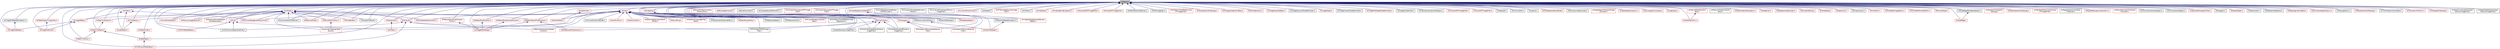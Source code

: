 digraph "itkMacro.h"
{
 // LATEX_PDF_SIZE
  edge [fontname="Helvetica",fontsize="10",labelfontname="Helvetica",labelfontsize="10"];
  node [fontname="Helvetica",fontsize="10",shape=record];
  Node1 [label="itkMacro.h",height=0.2,width=0.4,color="black", fillcolor="grey75", style="filled", fontcolor="black",tooltip=" "];
  Node1 -> Node2 [dir="back",color="midnightblue",fontsize="10",style="solid",fontname="Helvetica"];
  Node2 [label="itkArray.h",height=0.2,width=0.4,color="red", fillcolor="white", style="filled",URL="$itkArray_8h.html",tooltip=" "];
  Node2 -> Node3 [dir="back",color="midnightblue",fontsize="10",style="solid",fontname="Helvetica"];
  Node3 [label="itkAutomaticTopologyMesh\lSource.h",height=0.2,width=0.4,color="red", fillcolor="white", style="filled",URL="$itkAutomaticTopologyMeshSource_8h.html",tooltip=" "];
  Node2 -> Node6 [dir="back",color="midnightblue",fontsize="10",style="solid",fontname="Helvetica"];
  Node6 [label="itkBSplineInterpolationWeight\lFunction.h",height=0.2,width=0.4,color="red", fillcolor="white", style="filled",URL="$itkBSplineInterpolationWeightFunction_8h.html",tooltip=" "];
  Node2 -> Node30 [dir="back",color="midnightblue",fontsize="10",style="solid",fontname="Helvetica"];
  Node30 [label="itkCacheableScalarFunction.h",height=0.2,width=0.4,color="red", fillcolor="white", style="filled",URL="$itkCacheableScalarFunction_8h.html",tooltip=" "];
  Node2 -> Node33 [dir="back",color="midnightblue",fontsize="10",style="solid",fontname="Helvetica"];
  Node33 [label="itkCellInterface.h",height=0.2,width=0.4,color="red", fillcolor="white", style="filled",URL="$itkCellInterface_8h.html",tooltip=" "];
  Node2 -> Node166 [dir="back",color="midnightblue",fontsize="10",style="solid",fontname="Helvetica"];
  Node166 [label="itkContourDirectedMeanDistance\lImageFilter.h",height=0.2,width=0.4,color="black", fillcolor="white", style="filled",URL="$itkContourDirectedMeanDistanceImageFilter_8h.html",tooltip=" "];
  Node2 -> Node167 [dir="back",color="midnightblue",fontsize="10",style="solid",fontname="Helvetica"];
  Node167 [label="itkConvertArrayPixelBuffer.h",height=0.2,width=0.4,color="black", fillcolor="white", style="filled",URL="$itkConvertArrayPixelBuffer_8h.html",tooltip=" "];
  Node2 -> Node168 [dir="back",color="midnightblue",fontsize="10",style="solid",fontname="Helvetica"];
  Node168 [label="itkCostFunction.h",height=0.2,width=0.4,color="red", fillcolor="white", style="filled",URL="$itkCostFunction_8h.html",tooltip=" "];
  Node2 -> Node235 [dir="back",color="midnightblue",fontsize="10",style="solid",fontname="Helvetica"];
  Node235 [label="itkDecisionRule.h",height=0.2,width=0.4,color="red", fillcolor="white", style="filled",URL="$itkDecisionRule_8h.html",tooltip=" "];
  Node2 -> Node109 [dir="back",color="midnightblue",fontsize="10",style="solid",fontname="Helvetica"];
  Node109 [label="itkDeformableSimplexMesh3\lDFilter.h",height=0.2,width=0.4,color="red", fillcolor="white", style="filled",URL="$itkDeformableSimplexMesh3DFilter_8h.html",tooltip=" "];
  Node2 -> Node247 [dir="back",color="midnightblue",fontsize="10",style="solid",fontname="Helvetica"];
  Node247 [label="itkDirectedHausdorffDistance\lImageFilter.h",height=0.2,width=0.4,color="black", fillcolor="white", style="filled",URL="$itkDirectedHausdorffDistanceImageFilter_8h.html",tooltip=" "];
  Node2 -> Node248 [dir="back",color="midnightblue",fontsize="10",style="solid",fontname="Helvetica"];
  Node248 [label="itkFancyString.h",height=0.2,width=0.4,color="red", fillcolor="white", style="filled",URL="$itkFancyString_8h.html",tooltip=" "];
  Node2 -> Node89 [dir="back",color="midnightblue",fontsize="10",style="solid",fontname="Helvetica"];
  Node89 [label="itkFastMarchingImageFilter\lBase.h",height=0.2,width=0.4,color="red", fillcolor="white", style="filled",URL="$itkFastMarchingImageFilterBase_8h.html",tooltip=" "];
  Node2 -> Node255 [dir="back",color="midnightblue",fontsize="10",style="solid",fontname="Helvetica"];
  Node255 [label="itkHistogram.h",height=0.2,width=0.4,color="red", fillcolor="white", style="filled",URL="$itkHistogram_8h.html",tooltip=" "];
  Node255 -> Node275 [dir="back",color="midnightblue",fontsize="10",style="solid",fontname="Helvetica"];
  Node275 [label="itkHistogramToRunLengthFeatures\lFilter.h",height=0.2,width=0.4,color="red", fillcolor="white", style="filled",URL="$itkHistogramToRunLengthFeaturesFilter_8h.html",tooltip=" "];
  Node255 -> Node277 [dir="back",color="midnightblue",fontsize="10",style="solid",fontname="Helvetica"];
  Node277 [label="itkHistogramToTextureFeatures\lFilter.h",height=0.2,width=0.4,color="red", fillcolor="white", style="filled",URL="$itkHistogramToTextureFeaturesFilter_8h.html",tooltip=" "];
  Node2 -> Node300 [dir="back",color="midnightblue",fontsize="10",style="solid",fontname="Helvetica"];
  Node300 [label="itkImageIOBase.h",height=0.2,width=0.4,color="red", fillcolor="white", style="filled",URL="$itkImageIOBase_8h.html",tooltip=" "];
  Node300 -> Node320 [dir="back",color="midnightblue",fontsize="10",style="solid",fontname="Helvetica"];
  Node320 [label="itkImageFileReader.h",height=0.2,width=0.4,color="red", fillcolor="white", style="filled",URL="$itkImageFileReader_8h.html",tooltip=" "];
  Node300 -> Node323 [dir="back",color="midnightblue",fontsize="10",style="solid",fontname="Helvetica"];
  Node323 [label="itkImageFileWriter.h",height=0.2,width=0.4,color="red", fillcolor="white", style="filled",URL="$itkImageFileWriter_8h.html",tooltip=" "];
  Node2 -> Node365 [dir="back",color="midnightblue",fontsize="10",style="solid",fontname="Helvetica"];
  Node365 [label="itkKdTree.h",height=0.2,width=0.4,color="red", fillcolor="white", style="filled",URL="$itkKdTree_8h.html",tooltip=" "];
  Node2 -> Node381 [dir="back",color="midnightblue",fontsize="10",style="solid",fontname="Helvetica"];
  Node381 [label="itkLabelGeometryImageFilter.h",height=0.2,width=0.4,color="black", fillcolor="white", style="filled",URL="$itkLabelGeometryImageFilter_8h.html",tooltip=" "];
  Node2 -> Node382 [dir="back",color="midnightblue",fontsize="10",style="solid",fontname="Helvetica"];
  Node382 [label="itkMahalanobisDistanceMetric.h",height=0.2,width=0.4,color="black", fillcolor="white", style="filled",URL="$itkMahalanobisDistanceMetric_8h.html",tooltip=" "];
  Node2 -> Node383 [dir="back",color="midnightblue",fontsize="10",style="solid",fontname="Helvetica"];
  Node383 [label="itkMeanSampleFilter.h",height=0.2,width=0.4,color="red", fillcolor="white", style="filled",URL="$itkMeanSampleFilter_8h.html",tooltip=" "];
  Node2 -> Node386 [dir="back",color="midnightblue",fontsize="10",style="solid",fontname="Helvetica"];
  Node386 [label="itkMeshConvertPixelTraits.h",height=0.2,width=0.4,color="black", fillcolor="white", style="filled",URL="$itkMeshConvertPixelTraits_8h.html",tooltip=" "];
  Node386 -> Node136 [dir="back",color="midnightblue",fontsize="10",style="solid",fontname="Helvetica"];
  Node136 [label="itkMeshFileReader.h",height=0.2,width=0.4,color="red", fillcolor="white", style="filled",URL="$itkMeshFileReader_8h.html",tooltip=" "];
  Node2 -> Node140 [dir="back",color="midnightblue",fontsize="10",style="solid",fontname="Helvetica"];
  Node140 [label="itkMeshIOTestHelper.h",height=0.2,width=0.4,color="black", fillcolor="white", style="filled",URL="$itkMeshIOTestHelper_8h.html",tooltip=" "];
  Node2 -> Node387 [dir="back",color="midnightblue",fontsize="10",style="solid",fontname="Helvetica"];
  Node387 [label="itkMetaArrayReader.h",height=0.2,width=0.4,color="black", fillcolor="white", style="filled",URL="$itkMetaArrayReader_8h.html",tooltip=" "];
  Node2 -> Node388 [dir="back",color="midnightblue",fontsize="10",style="solid",fontname="Helvetica"];
  Node388 [label="itkMetaArrayWriter.h",height=0.2,width=0.4,color="black", fillcolor="white", style="filled",URL="$itkMetaArrayWriter_8h.html",tooltip=" "];
  Node2 -> Node389 [dir="back",color="midnightblue",fontsize="10",style="solid",fontname="Helvetica"];
  Node389 [label="itkMetaDataObject.h",height=0.2,width=0.4,color="red", fillcolor="white", style="filled",URL="$itkMetaDataObject_8h.html",tooltip=" "];
  Node2 -> Node390 [dir="back",color="midnightblue",fontsize="10",style="solid",fontname="Helvetica"];
  Node390 [label="itkMixtureModelComponent\lBase.h",height=0.2,width=0.4,color="red", fillcolor="white", style="filled",URL="$itkMixtureModelComponentBase_8h.html",tooltip=" "];
  Node2 -> Node392 [dir="back",color="midnightblue",fontsize="10",style="solid",fontname="Helvetica"];
  Node392 [label="itkMultiLabelSTAPLEImage\lFilter.h",height=0.2,width=0.4,color="black", fillcolor="white", style="filled",URL="$itkMultiLabelSTAPLEImageFilter_8h.html",tooltip=" "];
  Node2 -> Node393 [dir="back",color="midnightblue",fontsize="10",style="solid",fontname="Helvetica"];
  Node393 [label="itkMultiResolutionPDEDeformable\lRegistration.h",height=0.2,width=0.4,color="black", fillcolor="white", style="filled",URL="$itkMultiResolutionPDEDeformableRegistration_8h.html",tooltip=" "];
  Node2 -> Node394 [dir="back",color="midnightblue",fontsize="10",style="solid",fontname="Helvetica"];
  Node394 [label="itkMultivariateLegendrePolynomial.h",height=0.2,width=0.4,color="red", fillcolor="white", style="filled",URL="$itkMultivariateLegendrePolynomial_8h.html",tooltip=" "];
  Node1 -> Node614 [dir="back",color="midnightblue",fontsize="10",style="solid",fontname="Helvetica"];
  Node614 [label="itkArray2D.h",height=0.2,width=0.4,color="red", fillcolor="white", style="filled",URL="$itkArray2D_8h.html",tooltip=" "];
  Node614 -> Node6 [dir="back",color="midnightblue",fontsize="10",style="solid",fontname="Helvetica"];
  Node614 -> Node615 [dir="back",color="midnightblue",fontsize="10",style="solid",fontname="Helvetica"];
  Node615 [label="itkCSVArray2DDataObject.h",height=0.2,width=0.4,color="red", fillcolor="white", style="filled",URL="$itkCSVArray2DDataObject_8h.html",tooltip=" "];
  Node614 -> Node617 [dir="back",color="midnightblue",fontsize="10",style="solid",fontname="Helvetica"];
  Node617 [label="itkCSVNumericObjectFileWriter.h",height=0.2,width=0.4,color="black", fillcolor="white", style="filled",URL="$itkCSVNumericObjectFileWriter_8h.html",tooltip=" "];
  Node614 -> Node392 [dir="back",color="midnightblue",fontsize="10",style="solid",fontname="Helvetica"];
  Node1 -> Node620 [dir="back",color="midnightblue",fontsize="10",style="solid",fontname="Helvetica"];
  Node620 [label="itkAutoPointer.h",height=0.2,width=0.4,color="red", fillcolor="white", style="filled",URL="$itkAutoPointer_8h.html",tooltip=" "];
  Node620 -> Node33 [dir="back",color="midnightblue",fontsize="10",style="solid",fontname="Helvetica"];
  Node1 -> Node622 [dir="back",color="midnightblue",fontsize="10",style="solid",fontname="Helvetica"];
  Node622 [label="itkBinaryMinMaxCurvature\lFlowFunction.h",height=0.2,width=0.4,color="red", fillcolor="white", style="filled",URL="$itkBinaryMinMaxCurvatureFlowFunction_8h.html",tooltip=" "];
  Node1 -> Node624 [dir="back",color="midnightblue",fontsize="10",style="solid",fontname="Helvetica"];
  Node624 [label="itkBitwiseOpsFunctors.h",height=0.2,width=0.4,color="red", fillcolor="white", style="filled",URL="$itkBitwiseOpsFunctors_8h.html",tooltip=" "];
  Node1 -> Node628 [dir="back",color="midnightblue",fontsize="10",style="solid",fontname="Helvetica"];
  Node628 [label="itkBuildInformation.h",height=0.2,width=0.4,color="black", fillcolor="white", style="filled",URL="$itkBuildInformation_8h.html",tooltip=" "];
  Node1 -> Node615 [dir="back",color="midnightblue",fontsize="10",style="solid",fontname="Helvetica"];
  Node1 -> Node629 [dir="back",color="midnightblue",fontsize="10",style="solid",fontname="Helvetica"];
  Node629 [label="itkCSVFileReaderBase.h",height=0.2,width=0.4,color="red", fillcolor="white", style="filled",URL="$itkCSVFileReaderBase_8h.html",tooltip=" "];
  Node1 -> Node617 [dir="back",color="midnightblue",fontsize="10",style="solid",fontname="Helvetica"];
  Node1 -> Node494 [dir="back",color="midnightblue",fontsize="10",style="solid",fontname="Helvetica"];
  Node494 [label="itkCenteredEuler3DTransform.h",height=0.2,width=0.4,color="black", fillcolor="white", style="filled",URL="$itkCenteredEuler3DTransform_8h.html",tooltip=" "];
  Node1 -> Node630 [dir="back",color="midnightblue",fontsize="10",style="solid",fontname="Helvetica"];
  Node630 [label="itkComplexToComplex1DFFTImage\lFilter.h",height=0.2,width=0.4,color="red", fillcolor="white", style="filled",URL="$itkComplexToComplex1DFFTImageFilter_8h.html",tooltip=" "];
  Node1 -> Node633 [dir="back",color="midnightblue",fontsize="10",style="solid",fontname="Helvetica"];
  Node633 [label="itkComplexToComplexFFTImage\lFilter.h",height=0.2,width=0.4,color="red", fillcolor="white", style="filled",URL="$itkComplexToComplexFFTImageFilter_8h.html",tooltip=" "];
  Node1 -> Node636 [dir="back",color="midnightblue",fontsize="10",style="solid",fontname="Helvetica"];
  Node636 [label="itkConstNeighborhoodIterator.h",height=0.2,width=0.4,color="red", fillcolor="white", style="filled",URL="$itkConstNeighborhoodIterator_8h.html",tooltip=" "];
  Node636 -> Node595 [dir="back",color="midnightblue",fontsize="10",style="solid",fontname="Helvetica"];
  Node595 [label="itkImageToNeighborhoodSample\lAdaptor.h",height=0.2,width=0.4,color="red", fillcolor="white", style="filled",URL="$itkImageToNeighborhoodSampleAdaptor_8h.html",tooltip=" "];
  Node1 -> Node773 [dir="back",color="midnightblue",fontsize="10",style="solid",fontname="Helvetica"];
  Node773 [label="itkConstNeighborhoodIterator\lWithOnlyIndex.h",height=0.2,width=0.4,color="black", fillcolor="white", style="filled",URL="$itkConstNeighborhoodIteratorWithOnlyIndex_8h.html",tooltip=" "];
  Node1 -> Node774 [dir="back",color="midnightblue",fontsize="10",style="solid",fontname="Helvetica"];
  Node774 [label="itkConstSliceIterator.h",height=0.2,width=0.4,color="red", fillcolor="white", style="filled",URL="$itkConstSliceIterator_8h.html",tooltip=" "];
  Node1 -> Node775 [dir="back",color="midnightblue",fontsize="10",style="solid",fontname="Helvetica"];
  Node775 [label="itkCorrespondenceDataStructure\lIterator.h",height=0.2,width=0.4,color="black", fillcolor="white", style="filled",URL="$itkCorrespondenceDataStructureIterator_8h.html",tooltip=" "];
  Node1 -> Node647 [dir="back",color="midnightblue",fontsize="10",style="solid",fontname="Helvetica"];
  Node647 [label="itkCurvatureAnisotropicDiffusion\lImageFilter.h",height=0.2,width=0.4,color="black", fillcolor="white", style="filled",URL="$itkCurvatureAnisotropicDiffusionImageFilter_8h.html",tooltip=" "];
  Node1 -> Node660 [dir="back",color="midnightblue",fontsize="10",style="solid",fontname="Helvetica"];
  Node660 [label="itkCurvatureFlowFunction.h",height=0.2,width=0.4,color="red", fillcolor="white", style="filled",URL="$itkCurvatureFlowFunction_8h.html",tooltip=" "];
  Node1 -> Node776 [dir="back",color="midnightblue",fontsize="10",style="solid",fontname="Helvetica"];
  Node776 [label="itkDataObject.h",height=0.2,width=0.4,color="red", fillcolor="white", style="filled",URL="$itkDataObject_8h.html",tooltip=" "];
  Node776 -> Node615 [dir="back",color="midnightblue",fontsize="10",style="solid",fontname="Helvetica"];
  Node1 -> Node1402 [dir="back",color="midnightblue",fontsize="10",style="solid",fontname="Helvetica"];
  Node1402 [label="itkDefaultPixelAccessor.h",height=0.2,width=0.4,color="red", fillcolor="white", style="filled",URL="$itkDefaultPixelAccessor_8h.html",tooltip=" "];
  Node1402 -> Node1403 [dir="back",color="midnightblue",fontsize="10",style="solid",fontname="Helvetica"];
  Node1403 [label="itkImageBufferRange.h",height=0.2,width=0.4,color="red", fillcolor="white", style="filled",URL="$itkImageBufferRange_8h.html",tooltip=" "];
  Node1 -> Node1405 [dir="back",color="midnightblue",fontsize="10",style="solid",fontname="Helvetica"];
  Node1405 [label="itkDefaultPixelAccessorFunctor.h",height=0.2,width=0.4,color="red", fillcolor="white", style="filled",URL="$itkDefaultPixelAccessorFunctor_8h.html",tooltip=" "];
  Node1405 -> Node1403 [dir="back",color="midnightblue",fontsize="10",style="solid",fontname="Helvetica"];
  Node1 -> Node1406 [dir="back",color="midnightblue",fontsize="10",style="solid",fontname="Helvetica"];
  Node1406 [label="itkDefaultVectorPixelAccessor.h",height=0.2,width=0.4,color="red", fillcolor="white", style="filled",URL="$itkDefaultVectorPixelAccessor_8h.html",tooltip=" "];
  Node1406 -> Node1403 [dir="back",color="midnightblue",fontsize="10",style="solid",fontname="Helvetica"];
  Node1406 -> Node570 [dir="back",color="midnightblue",fontsize="10",style="solid",fontname="Helvetica"];
  Node570 [label="itkNthElementPixelAccessor.h",height=0.2,width=0.4,color="red", fillcolor="white", style="filled",URL="$itkNthElementPixelAccessor_8h.html",tooltip=" "];
  Node1 -> Node1407 [dir="back",color="midnightblue",fontsize="10",style="solid",fontname="Helvetica"];
  Node1407 [label="itkDefaultVectorPixelAccessor\lFunctor.h",height=0.2,width=0.4,color="red", fillcolor="white", style="filled",URL="$itkDefaultVectorPixelAccessorFunctor_8h.html",tooltip=" "];
  Node1407 -> Node1403 [dir="back",color="midnightblue",fontsize="10",style="solid",fontname="Helvetica"];
  Node1 -> Node1408 [dir="back",color="midnightblue",fontsize="10",style="solid",fontname="Helvetica"];
  Node1408 [label="itkEnableIf.h",height=0.2,width=0.4,color="black", fillcolor="white", style="filled",URL="$itkEnableIf_8h.html",tooltip=" "];
  Node1 -> Node875 [dir="back",color="midnightblue",fontsize="10",style="solid",fontname="Helvetica"];
  Node875 [label="itkFFTDiscreteGaussianImage\lFilter.h",height=0.2,width=0.4,color="red", fillcolor="white", style="filled",URL="$itkFFTDiscreteGaussianImageFilter_8h.html",tooltip=" "];
  Node1 -> Node1409 [dir="back",color="midnightblue",fontsize="10",style="solid",fontname="Helvetica"];
  Node1409 [label="itkFileTools.h",height=0.2,width=0.4,color="black", fillcolor="white", style="filled",URL="$itkFileTools_8h.html",tooltip=" "];
  Node1 -> Node1410 [dir="back",color="midnightblue",fontsize="10",style="solid",fontname="Helvetica"];
  Node1410 [label="itkFixedArray.h",height=0.2,width=0.4,color="red", fillcolor="white", style="filled",URL="$itkFixedArray_8h.html",tooltip=" "];
  Node1410 -> Node140 [dir="back",color="midnightblue",fontsize="10",style="solid",fontname="Helvetica"];
  Node1410 -> Node1413 [dir="back",color="midnightblue",fontsize="10",style="solid",fontname="Helvetica"];
  Node1413 [label="itkNumericTraits.h",height=0.2,width=0.4,color="red", fillcolor="white", style="filled",URL="$itkNumericTraits_8h.html",tooltip=" "];
  Node1413 -> Node166 [dir="back",color="midnightblue",fontsize="10",style="solid",fontname="Helvetica"];
  Node1413 -> Node247 [dir="back",color="midnightblue",fontsize="10",style="solid",fontname="Helvetica"];
  Node1413 -> Node381 [dir="back",color="midnightblue",fontsize="10",style="solid",fontname="Helvetica"];
  Node1413 -> Node392 [dir="back",color="midnightblue",fontsize="10",style="solid",fontname="Helvetica"];
  Node1 -> Node1565 [dir="back",color="midnightblue",fontsize="10",style="solid",fontname="Helvetica"];
  Node1565 [label="itkFloatTypes.h",height=0.2,width=0.4,color="red", fillcolor="white", style="filled",URL="$itkFloatTypes_8h.html",tooltip=" "];
  Node1 -> Node1566 [dir="back",color="midnightblue",fontsize="10",style="solid",fontname="Helvetica"];
  Node1566 [label="itkFloatingPointExceptions.h",height=0.2,width=0.4,color="red", fillcolor="white", style="filled",URL="$itkFloatingPointExceptions_8h.html",tooltip=" "];
  Node1 -> Node1122 [dir="back",color="midnightblue",fontsize="10",style="solid",fontname="Helvetica"];
  Node1122 [label="itkForward1DFFTImageFilter.h",height=0.2,width=0.4,color="red", fillcolor="white", style="filled",URL="$itkForward1DFFTImageFilter_8h.html",tooltip=" "];
  Node1 -> Node1123 [dir="back",color="midnightblue",fontsize="10",style="solid",fontname="Helvetica"];
  Node1123 [label="itkForwardFFTImageFilter.h",height=0.2,width=0.4,color="red", fillcolor="white", style="filled",URL="$itkForwardFFTImageFilter_8h.html",tooltip=" "];
  Node1 -> Node1336 [dir="back",color="midnightblue",fontsize="10",style="solid",fontname="Helvetica"];
  Node1336 [label="itkGDCMSeriesFileNames.h",height=0.2,width=0.4,color="black", fillcolor="white", style="filled",URL="$itkGDCMSeriesFileNames_8h.html",tooltip=" "];
  Node1 -> Node1567 [dir="back",color="midnightblue",fontsize="10",style="solid",fontname="Helvetica"];
  Node1567 [label="itkGPUImageOps.h",height=0.2,width=0.4,color="black", fillcolor="white", style="filled",URL="$itkGPUImageOps_8h.html",tooltip=" "];
  Node1 -> Node1138 [dir="back",color="midnightblue",fontsize="10",style="solid",fontname="Helvetica"];
  Node1138 [label="itkHalfHermitianToRealInverse\lFFTImageFilter.h",height=0.2,width=0.4,color="red", fillcolor="white", style="filled",URL="$itkHalfHermitianToRealInverseFFTImageFilter_8h.html",tooltip=" "];
  Node1 -> Node1568 [dir="back",color="midnightblue",fontsize="10",style="solid",fontname="Helvetica"];
  Node1568 [label="itkHexahedronCellTopology.h",height=0.2,width=0.4,color="red", fillcolor="white", style="filled",URL="$itkHexahedronCellTopology_8h.html",tooltip=" "];
  Node1 -> Node1569 [dir="back",color="midnightblue",fontsize="10",style="solid",fontname="Helvetica"];
  Node1569 [label="itkHistogramAlgorithmBase.h",height=0.2,width=0.4,color="red", fillcolor="white", style="filled",URL="$itkHistogramAlgorithmBase_8h.html",tooltip=" "];
  Node1 -> Node275 [dir="back",color="midnightblue",fontsize="10",style="solid",fontname="Helvetica"];
  Node1 -> Node277 [dir="back",color="midnightblue",fontsize="10",style="solid",fontname="Helvetica"];
  Node1 -> Node1456 [dir="back",color="midnightblue",fontsize="10",style="solid",fontname="Helvetica"];
  Node1456 [label="itkIPLFileNameList.h",height=0.2,width=0.4,color="red", fillcolor="white", style="filled",URL="$itkIPLFileNameList_8h.html",tooltip=" "];
  Node1 -> Node1403 [dir="back",color="midnightblue",fontsize="10",style="solid",fontname="Helvetica"];
  Node1 -> Node237 [dir="back",color="midnightblue",fontsize="10",style="solid",fontname="Helvetica"];
  Node237 [label="itkImageClassifierBase.h",height=0.2,width=0.4,color="red", fillcolor="white", style="filled",URL="$itkImageClassifierBase_8h.html",tooltip=" "];
  Node1 -> Node320 [dir="back",color="midnightblue",fontsize="10",style="solid",fontname="Helvetica"];
  Node1 -> Node1570 [dir="back",color="midnightblue",fontsize="10",style="solid",fontname="Helvetica"];
  Node1570 [label="itkImageFileReaderException.h",height=0.2,width=0.4,color="black", fillcolor="white", style="filled",URL="$itkImageFileReaderException_8h.html",tooltip=" "];
  Node1570 -> Node320 [dir="back",color="midnightblue",fontsize="10",style="solid",fontname="Helvetica"];
  Node1 -> Node323 [dir="back",color="midnightblue",fontsize="10",style="solid",fontname="Helvetica"];
  Node1 -> Node943 [dir="back",color="midnightblue",fontsize="10",style="solid",fontname="Helvetica"];
  Node943 [label="itkImageGaussianModelEstimator.h",height=0.2,width=0.4,color="black", fillcolor="white", style="filled",URL="$itkImageGaussianModelEstimator_8h.html",tooltip=" "];
  Node1 -> Node1571 [dir="back",color="midnightblue",fontsize="10",style="solid",fontname="Helvetica"];
  Node1571 [label="itkImageHelper.h",height=0.2,width=0.4,color="red", fillcolor="white", style="filled",URL="$itkImageHelper_8h.html",tooltip=" "];
  Node1 -> Node944 [dir="back",color="midnightblue",fontsize="10",style="solid",fontname="Helvetica"];
  Node944 [label="itkImageKmeansModelEstimator.h",height=0.2,width=0.4,color="black", fillcolor="white", style="filled",URL="$itkImageKmeansModelEstimator_8h.html",tooltip=" "];
  Node1 -> Node945 [dir="back",color="midnightblue",fontsize="10",style="solid",fontname="Helvetica"];
  Node945 [label="itkImagePCAShapeModelEstimator.h",height=0.2,width=0.4,color="red", fillcolor="white", style="filled",URL="$itkImagePCAShapeModelEstimator_8h.html",tooltip=" "];
  Node1 -> Node595 [dir="back",color="midnightblue",fontsize="10",style="solid",fontname="Helvetica"];
  Node1 -> Node1276 [dir="back",color="midnightblue",fontsize="10",style="solid",fontname="Helvetica"];
  Node1276 [label="itkImageToVideoFilter.h",height=0.2,width=0.4,color="black", fillcolor="white", style="filled",URL="$itkImageToVideoFilter_8h.html",tooltip=" "];
  Node1 -> Node1572 [dir="back",color="midnightblue",fontsize="10",style="solid",fontname="Helvetica"];
  Node1572 [label="itkIndent.h",height=0.2,width=0.4,color="red", fillcolor="white", style="filled",URL="$itkIndent_8h.html",tooltip=" "];
  Node1572 -> Node300 [dir="back",color="midnightblue",fontsize="10",style="solid",fontname="Helvetica"];
  Node1572 -> Node1660 [dir="back",color="midnightblue",fontsize="10",style="solid",fontname="Helvetica"];
  Node1660 [label="itkLightObject.h",height=0.2,width=0.4,color="red", fillcolor="white", style="filled",URL="$itkLightObject_8h.html",tooltip=" "];
  Node1572 -> Node394 [dir="back",color="midnightblue",fontsize="10",style="solid",fontname="Helvetica"];
  Node1 -> Node1665 [dir="back",color="midnightblue",fontsize="10",style="solid",fontname="Helvetica"];
  Node1665 [label="itkIntTypes.h",height=0.2,width=0.4,color="red", fillcolor="white", style="filled",URL="$itkIntTypes_8h.html",tooltip=" "];
  Node1665 -> Node614 [dir="back",color="midnightblue",fontsize="10",style="solid",fontname="Helvetica"];
  Node1665 -> Node3 [dir="back",color="midnightblue",fontsize="10",style="solid",fontname="Helvetica"];
  Node1665 -> Node30 [dir="back",color="midnightblue",fontsize="10",style="solid",fontname="Helvetica"];
  Node1665 -> Node774 [dir="back",color="midnightblue",fontsize="10",style="solid",fontname="Helvetica"];
  Node1665 -> Node1406 [dir="back",color="midnightblue",fontsize="10",style="solid",fontname="Helvetica"];
  Node1665 -> Node1611 [dir="back",color="midnightblue",fontsize="10",style="solid",fontname="Helvetica"];
  Node1611 [label="itkMemoryUsageObserver.h",height=0.2,width=0.4,color="red", fillcolor="white", style="filled",URL="$itkMemoryUsageObserver_8h.html",tooltip=" "];
  Node1665 -> Node1482 [dir="back",color="midnightblue",fontsize="10",style="solid",fontname="Helvetica"];
  Node1482 [label="itkMersenneTwisterRandom\lVariateGenerator.h",height=0.2,width=0.4,color="red", fillcolor="white", style="filled",URL="$itkMersenneTwisterRandomVariateGenerator_8h.html",tooltip=" "];
  Node1665 -> Node394 [dir="back",color="midnightblue",fontsize="10",style="solid",fontname="Helvetica"];
  Node1665 -> Node1618 [dir="back",color="midnightblue",fontsize="10",style="solid",fontname="Helvetica"];
  Node1618 [label="itkNumericSeriesFileNames.h",height=0.2,width=0.4,color="black", fillcolor="white", style="filled",URL="$itkNumericSeriesFileNames_8h.html",tooltip=" "];
  Node1665 -> Node1669 [dir="back",color="midnightblue",fontsize="10",style="solid",fontname="Helvetica"];
  Node1669 [label="itkRealTimeInterval.h",height=0.2,width=0.4,color="red", fillcolor="white", style="filled",URL="$itkRealTimeInterval_8h.html",tooltip=" "];
  Node1669 -> Node1670 [dir="back",color="midnightblue",fontsize="10",style="solid",fontname="Helvetica"];
  Node1670 [label="itkRealTimeStamp.h",height=0.2,width=0.4,color="red", fillcolor="white", style="filled",URL="$itkRealTimeStamp_8h.html",tooltip=" "];
  Node1670 -> Node776 [dir="back",color="midnightblue",fontsize="10",style="solid",fontname="Helvetica"];
  Node1670 -> Node1630 [dir="back",color="midnightblue",fontsize="10",style="solid",fontname="Helvetica"];
  Node1630 [label="itkRealTimeClock.h",height=0.2,width=0.4,color="red", fillcolor="white", style="filled",URL="$itkRealTimeClock_8h.html",tooltip=" "];
  Node1665 -> Node1671 [dir="back",color="midnightblue",fontsize="10",style="solid",fontname="Helvetica"];
  Node1671 [label="itkResourceProbe.h",height=0.2,width=0.4,color="red", fillcolor="white", style="filled",URL="$itkResourceProbe_8h.html",tooltip=" "];
  Node1665 -> Node1674 [dir="back",color="midnightblue",fontsize="10",style="solid",fontname="Helvetica"];
  Node1674 [label="itkSize.h",height=0.2,width=0.4,color="red", fillcolor="white", style="filled",URL="$itkSize_8h.html",tooltip=" "];
  Node1674 -> Node629 [dir="back",color="midnightblue",fontsize="10",style="solid",fontname="Helvetica"];
  Node1674 -> Node617 [dir="back",color="midnightblue",fontsize="10",style="solid",fontname="Helvetica"];
  Node1674 -> Node365 [dir="back",color="midnightblue",fontsize="10",style="solid",fontname="Helvetica"];
  Node1665 -> Node1675 [dir="back",color="midnightblue",fontsize="10",style="solid",fontname="Helvetica"];
  Node1675 [label="itkSliceIterator.h",height=0.2,width=0.4,color="red", fillcolor="white", style="filled",URL="$itkSliceIterator_8h.html",tooltip=" "];
  Node1665 -> Node1676 [dir="back",color="midnightblue",fontsize="10",style="solid",fontname="Helvetica"];
  Node1676 [label="itkSmapsFileParser.h",height=0.2,width=0.4,color="black", fillcolor="white", style="filled",URL="$itkSmapsFileParser_8h.html",tooltip=" "];
  Node1665 -> Node1677 [dir="back",color="midnightblue",fontsize="10",style="solid",fontname="Helvetica"];
  Node1677 [label="itkStructHashFunction.h",height=0.2,width=0.4,color="red", fillcolor="white", style="filled",URL="$itkStructHashFunction_8h.html",tooltip=" "];
  Node1677 -> Node3 [dir="back",color="midnightblue",fontsize="10",style="solid",fontname="Helvetica"];
  Node1665 -> Node1678 [dir="back",color="midnightblue",fontsize="10",style="solid",fontname="Helvetica"];
  Node1678 [label="itkTimeStamp.h",height=0.2,width=0.4,color="red", fillcolor="white", style="filled",URL="$itkTimeStamp_8h.html",tooltip=" "];
  Node1678 -> Node1660 [dir="back",color="midnightblue",fontsize="10",style="solid",fontname="Helvetica"];
  Node1 -> Node1680 [dir="back",color="midnightblue",fontsize="10",style="solid",fontname="Helvetica"];
  Node1680 [label="itkInternationalizationIOHelpers.h",height=0.2,width=0.4,color="black", fillcolor="white", style="filled",URL="$itkInternationalizationIOHelpers_8h.html",tooltip=" "];
  Node1 -> Node1183 [dir="back",color="midnightblue",fontsize="10",style="solid",fontname="Helvetica"];
  Node1183 [label="itkInverse1DFFTImageFilter.h",height=0.2,width=0.4,color="red", fillcolor="white", style="filled",URL="$itkInverse1DFFTImageFilter_8h.html",tooltip=" "];
  Node1 -> Node1184 [dir="back",color="midnightblue",fontsize="10",style="solid",fontname="Helvetica"];
  Node1184 [label="itkInverseFFTImageFilter.h",height=0.2,width=0.4,color="red", fillcolor="white", style="filled",URL="$itkInverseFFTImageFilter_8h.html",tooltip=" "];
  Node1 -> Node1681 [dir="back",color="midnightblue",fontsize="10",style="solid",fontname="Helvetica"];
  Node1681 [label="itkIsBaseOf.h",height=0.2,width=0.4,color="black", fillcolor="white", style="filled",URL="$itkIsBaseOf_8h.html",tooltip=" "];
  Node1 -> Node1682 [dir="back",color="midnightblue",fontsize="10",style="solid",fontname="Helvetica"];
  Node1682 [label="itkIsConvertible.h",height=0.2,width=0.4,color="black", fillcolor="white", style="filled",URL="$itkIsConvertible_8h.html",tooltip=" "];
  Node1 -> Node1683 [dir="back",color="midnightblue",fontsize="10",style="solid",fontname="Helvetica"];
  Node1683 [label="itkIsSame.h",height=0.2,width=0.4,color="black", fillcolor="white", style="filled",URL="$itkIsSame_8h.html",tooltip=" "];
  Node1 -> Node1471 [dir="back",color="midnightblue",fontsize="10",style="solid",fontname="Helvetica"];
  Node1471 [label="itkKLMSegmentationBorder.h",height=0.2,width=0.4,color="red", fillcolor="white", style="filled",URL="$itkKLMSegmentationBorder_8h.html",tooltip=" "];
  Node1 -> Node1684 [dir="back",color="midnightblue",fontsize="10",style="solid",fontname="Helvetica"];
  Node1684 [label="itkKalmanLinearEstimator.h",height=0.2,width=0.4,color="black", fillcolor="white", style="filled",URL="$itkKalmanLinearEstimator_8h.html",tooltip=" "];
  Node1 -> Node1279 [dir="back",color="midnightblue",fontsize="10",style="solid",fontname="Helvetica"];
  Node1279 [label="itkKappaSigmaThresholdImage\lCalculator.h",height=0.2,width=0.4,color="red", fillcolor="white", style="filled",URL="$itkKappaSigmaThresholdImageCalculator_8h.html",tooltip=" "];
  Node1 -> Node1685 [dir="back",color="midnightblue",fontsize="10",style="solid",fontname="Helvetica"];
  Node1685 [label="itkLabelObjectAccessors.h",height=0.2,width=0.4,color="red", fillcolor="white", style="filled",URL="$itkLabelObjectAccessors_8h.html",tooltip=" "];
  Node1 -> Node1686 [dir="back",color="midnightblue",fontsize="10",style="solid",fontname="Helvetica"];
  Node1686 [label="itkLexicographicCompare.h",height=0.2,width=0.4,color="red", fillcolor="white", style="filled",URL="$itkLexicographicCompare_8h.html",tooltip=" "];
  Node1 -> Node1660 [dir="back",color="midnightblue",fontsize="10",style="solid",fontname="Helvetica"];
  Node1 -> Node1599 [dir="back",color="midnightblue",fontsize="10",style="solid",fontname="Helvetica"];
  Node1599 [label="itkLogOutput.h",height=0.2,width=0.4,color="red", fillcolor="white", style="filled",URL="$itkLogOutput_8h.html",tooltip=" "];
  Node1 -> Node426 [dir="back",color="midnightblue",fontsize="10",style="solid",fontname="Helvetica"];
  Node426 [label="itkMatrixOffsetTransform\lBase.h",height=0.2,width=0.4,color="red", fillcolor="white", style="filled",URL="$itkMatrixOffsetTransformBase_8h.html",tooltip=" "];
  Node426 -> Node504 [dir="back",color="midnightblue",fontsize="10",style="solid",fontname="Helvetica"];
  Node504 [label="itkScaleTransform.h",height=0.2,width=0.4,color="red", fillcolor="white", style="filled",URL="$itkScaleTransform_8h.html",tooltip=" "];
  Node1 -> Node1613 [dir="back",color="midnightblue",fontsize="10",style="solid",fontname="Helvetica"];
  Node1613 [label="itkMemoryProbesCollector\lBase.h",height=0.2,width=0.4,color="black", fillcolor="white", style="filled",URL="$itkMemoryProbesCollectorBase_8h.html",tooltip=" "];
  Node1 -> Node1611 [dir="back",color="midnightblue",fontsize="10",style="solid",fontname="Helvetica"];
  Node1 -> Node1482 [dir="back",color="midnightblue",fontsize="10",style="solid",fontname="Helvetica"];
  Node1 -> Node136 [dir="back",color="midnightblue",fontsize="10",style="solid",fontname="Helvetica"];
  Node1 -> Node1687 [dir="back",color="midnightblue",fontsize="10",style="solid",fontname="Helvetica"];
  Node1687 [label="itkMeshFileReaderException.h",height=0.2,width=0.4,color="black", fillcolor="white", style="filled",URL="$itkMeshFileReaderException_8h.html",tooltip=" "];
  Node1687 -> Node136 [dir="back",color="midnightblue",fontsize="10",style="solid",fontname="Helvetica"];
  Node1 -> Node1688 [dir="back",color="midnightblue",fontsize="10",style="solid",fontname="Helvetica"];
  Node1688 [label="itkMeshFileWriterException.h",height=0.2,width=0.4,color="red", fillcolor="white", style="filled",URL="$itkMeshFileWriterException_8h.html",tooltip=" "];
  Node1 -> Node140 [dir="back",color="midnightblue",fontsize="10",style="solid",fontname="Helvetica"];
  Node1 -> Node389 [dir="back",color="midnightblue",fontsize="10",style="solid",fontname="Helvetica"];
  Node1 -> Node1689 [dir="back",color="midnightblue",fontsize="10",style="solid",fontname="Helvetica"];
  Node1689 [label="itkMetaEvent.h",height=0.2,width=0.4,color="red", fillcolor="white", style="filled",URL="$itkMetaEvent_8h.html",tooltip=" "];
  Node1 -> Node1690 [dir="back",color="midnightblue",fontsize="10",style="solid",fontname="Helvetica"];
  Node1690 [label="itkMetaProgrammingLibrary.h",height=0.2,width=0.4,color="red", fillcolor="white", style="filled",URL="$itkMetaProgrammingLibrary_8h.html",tooltip=" "];
  Node1690 -> Node323 [dir="back",color="midnightblue",fontsize="10",style="solid",fontname="Helvetica"];
  Node1 -> Node1691 [dir="back",color="midnightblue",fontsize="10",style="solid",fontname="Helvetica"];
  Node1691 [label="itkNeighborhoodAllocator.h",height=0.2,width=0.4,color="red", fillcolor="white", style="filled",URL="$itkNeighborhoodAllocator_8h.html",tooltip=" "];
  Node1 -> Node570 [dir="back",color="midnightblue",fontsize="10",style="solid",fontname="Helvetica"];
  Node1 -> Node1692 [dir="back",color="midnightblue",fontsize="10",style="solid",fontname="Helvetica"];
  Node1692 [label="itkNumberToString.h",height=0.2,width=0.4,color="red", fillcolor="white", style="filled",URL="$itkNumberToString_8h.html",tooltip=" "];
  Node1 -> Node1618 [dir="back",color="midnightblue",fontsize="10",style="solid",fontname="Helvetica"];
  Node1 -> Node1413 [dir="back",color="midnightblue",fontsize="10",style="solid",fontname="Helvetica"];
  Node1 -> Node1667 [dir="back",color="midnightblue",fontsize="10",style="solid",fontname="Helvetica"];
  Node1667 [label="itkOctreeNode.h",height=0.2,width=0.4,color="red", fillcolor="white", style="filled",URL="$itkOctreeNode_8h.html",tooltip=" "];
  Node1 -> Node1563 [dir="back",color="midnightblue",fontsize="10",style="solid",fontname="Helvetica"];
  Node1563 [label="itkOpenCLUtil.h",height=0.2,width=0.4,color="red", fillcolor="white", style="filled",URL="$itkOpenCLUtil_8h.html",tooltip=" "];
  Node1 -> Node1693 [dir="back",color="midnightblue",fontsize="10",style="solid",fontname="Helvetica"];
  Node1693 [label="itkPixelAccessor.h",height=0.2,width=0.4,color="black", fillcolor="white", style="filled",URL="$itkPixelAccessor_8h.html",tooltip=" "];
  Node1 -> Node1694 [dir="back",color="midnightblue",fontsize="10",style="solid",fontname="Helvetica"];
  Node1694 [label="itkPixelTraits.h",height=0.2,width=0.4,color="red", fillcolor="white", style="filled",URL="$itkPixelTraits_8h.html",tooltip=" "];
  Node1 -> Node181 [dir="back",color="midnightblue",fontsize="10",style="solid",fontname="Helvetica"];
  Node181 [label="itkPointSetToImageMetric.h",height=0.2,width=0.4,color="red", fillcolor="white", style="filled",URL="$itkPointSetToImageMetric_8h.html",tooltip=" "];
  Node1 -> Node177 [dir="back",color="midnightblue",fontsize="10",style="solid",fontname="Helvetica"];
  Node177 [label="itkPointSetToPointSetMetric.h",height=0.2,width=0.4,color="red", fillcolor="white", style="filled",URL="$itkPointSetToPointSetMetric_8h.html",tooltip=" "];
  Node1 -> Node1695 [dir="back",color="midnightblue",fontsize="10",style="solid",fontname="Helvetica"];
  Node1695 [label="itkPromoteType.h",height=0.2,width=0.4,color="red", fillcolor="white", style="filled",URL="$itkPromoteType_8h.html",tooltip=" "];
  Node1 -> Node1697 [dir="back",color="midnightblue",fontsize="10",style="solid",fontname="Helvetica"];
  Node1697 [label="itkQuadEdge.h",height=0.2,width=0.4,color="red", fillcolor="white", style="filled",URL="$itkQuadEdge_8h.html",tooltip=" "];
  Node1 -> Node1699 [dir="back",color="midnightblue",fontsize="10",style="solid",fontname="Helvetica"];
  Node1699 [label="itkQuadEdgeMeshBaseIterator.h",height=0.2,width=0.4,color="black", fillcolor="white", style="filled",URL="$itkQuadEdgeMeshBaseIterator_8h.html",tooltip=" "];
  Node1699 -> Node1697 [dir="back",color="midnightblue",fontsize="10",style="solid",fontname="Helvetica"];
  Node1 -> Node1700 [dir="back",color="midnightblue",fontsize="10",style="solid",fontname="Helvetica"];
  Node1700 [label="itkQuadraticTriangleCell\lTopology.h",height=0.2,width=0.4,color="red", fillcolor="white", style="filled",URL="$itkQuadraticTriangleCellTopology_8h.html",tooltip=" "];
  Node1 -> Node1701 [dir="back",color="midnightblue",fontsize="10",style="solid",fontname="Helvetica"];
  Node1701 [label="itkQuadrilateralCellTopology.h",height=0.2,width=0.4,color="red", fillcolor="white", style="filled",URL="$itkQuadrilateralCellTopology_8h.html",tooltip=" "];
  Node1 -> Node1630 [dir="back",color="midnightblue",fontsize="10",style="solid",fontname="Helvetica"];
  Node1 -> Node1669 [dir="back",color="midnightblue",fontsize="10",style="solid",fontname="Helvetica"];
  Node1 -> Node1670 [dir="back",color="midnightblue",fontsize="10",style="solid",fontname="Helvetica"];
  Node1 -> Node1245 [dir="back",color="midnightblue",fontsize="10",style="solid",fontname="Helvetica"];
  Node1245 [label="itkRealToHalfHermitianForward\lFFTImageFilter.h",height=0.2,width=0.4,color="red", fillcolor="white", style="filled",URL="$itkRealToHalfHermitianForwardFFTImageFilter_8h.html",tooltip=" "];
  Node1 -> Node1632 [dir="back",color="midnightblue",fontsize="10",style="solid",fontname="Helvetica"];
  Node1632 [label="itkRegularExpressionSeries\lFileNames.h",height=0.2,width=0.4,color="black", fillcolor="white", style="filled",URL="$itkRegularExpressionSeriesFileNames_8h.html",tooltip=" "];
  Node1 -> Node1671 [dir="back",color="midnightblue",fontsize="10",style="solid",fontname="Helvetica"];
  Node1 -> Node511 [dir="back",color="midnightblue",fontsize="10",style="solid",fontname="Helvetica"];
  Node511 [label="itkRigid3DPerspectiveTransform.h",height=0.2,width=0.4,color="red", fillcolor="white", style="filled",URL="$itkRigid3DPerspectiveTransform_8h.html",tooltip=" "];
  Node1 -> Node1290 [dir="back",color="midnightblue",fontsize="10",style="solid",fontname="Helvetica"];
  Node1290 [label="itkRobustAutomaticThreshold\lCalculator.h",height=0.2,width=0.4,color="red", fillcolor="white", style="filled",URL="$itkRobustAutomaticThresholdCalculator_8h.html",tooltip=" "];
  Node1 -> Node1702 [dir="back",color="midnightblue",fontsize="10",style="solid",fontname="Helvetica"];
  Node1702 [label="itkSTLConstContainerAdaptor.h",height=0.2,width=0.4,color="black", fillcolor="white", style="filled",URL="$itkSTLConstContainerAdaptor_8h.html",tooltip=" "];
  Node1 -> Node1703 [dir="back",color="midnightblue",fontsize="10",style="solid",fontname="Helvetica"];
  Node1703 [label="itkSTLContainerAdaptor.h",height=0.2,width=0.4,color="black", fillcolor="white", style="filled",URL="$itkSTLContainerAdaptor_8h.html",tooltip=" "];
  Node1 -> Node609 [dir="back",color="midnightblue",fontsize="10",style="solid",fontname="Helvetica"];
  Node609 [label="itkSampleToHistogramFilter.h",height=0.2,width=0.4,color="red", fillcolor="white", style="filled",URL="$itkSampleToHistogramFilter_8h.html",tooltip=" "];
  Node1 -> Node504 [dir="back",color="midnightblue",fontsize="10",style="solid",fontname="Helvetica"];
  Node1 -> Node1704 [dir="back",color="midnightblue",fontsize="10",style="solid",fontname="Helvetica"];
  Node1704 [label="itkSingleton.h",height=0.2,width=0.4,color="black", fillcolor="white", style="filled",URL="$itkSingleton_8h.html",tooltip=" "];
  Node1 -> Node1674 [dir="back",color="midnightblue",fontsize="10",style="solid",fontname="Helvetica"];
  Node1 -> Node1675 [dir="back",color="midnightblue",fontsize="10",style="solid",fontname="Helvetica"];
  Node1 -> Node1676 [dir="back",color="midnightblue",fontsize="10",style="solid",fontname="Helvetica"];
  Node1 -> Node450 [dir="back",color="midnightblue",fontsize="10",style="solid",fontname="Helvetica"];
  Node450 [label="itkSpatialObject.h",height=0.2,width=0.4,color="red", fillcolor="white", style="filled",URL="$itkSpatialObject_8h.html",tooltip=" "];
  Node1 -> Node1705 [dir="back",color="midnightblue",fontsize="10",style="solid",fontname="Helvetica"];
  Node1705 [label="itkStaticAssert.h",height=0.2,width=0.4,color="black", fillcolor="white", style="filled",URL="$itkStaticAssert_8h.html",tooltip=" "];
  Node1 -> Node1706 [dir="back",color="midnightblue",fontsize="10",style="solid",fontname="Helvetica"];
  Node1706 [label="itkStdStreamStateSave.h",height=0.2,width=0.4,color="black", fillcolor="white", style="filled",URL="$itkStdStreamStateSave_8h.html",tooltip=" "];
  Node1 -> Node1645 [dir="back",color="midnightblue",fontsize="10",style="solid",fontname="Helvetica"];
  Node1645 [label="itkStoppingCriterionBase.h",height=0.2,width=0.4,color="red", fillcolor="white", style="filled",URL="$itkStoppingCriterionBase_8h.html",tooltip=" "];
  Node1 -> Node1677 [dir="back",color="midnightblue",fontsize="10",style="solid",fontname="Helvetica"];
  Node1 -> Node599 [dir="back",color="midnightblue",fontsize="10",style="solid",fontname="Helvetica"];
  Node599 [label="itkSubsample.h",height=0.2,width=0.4,color="red", fillcolor="white", style="filled",URL="$itkSubsample_8h.html",tooltip=" "];
  Node599 -> Node365 [dir="back",color="midnightblue",fontsize="10",style="solid",fontname="Helvetica"];
  Node1 -> Node1476 [dir="back",color="midnightblue",fontsize="10",style="solid",fontname="Helvetica"];
  Node1476 [label="itkSymmetricEigenAnalysis.h",height=0.2,width=0.4,color="red", fillcolor="white", style="filled",URL="$itkSymmetricEigenAnalysis_8h.html",tooltip=" "];
  Node1 -> Node1707 [dir="back",color="midnightblue",fontsize="10",style="solid",fontname="Helvetica"];
  Node1707 [label="itkTestingMacros.h",height=0.2,width=0.4,color="black", fillcolor="white", style="filled",URL="$itkTestingMacros_8h.html",tooltip=" "];
  Node1 -> Node1708 [dir="back",color="midnightblue",fontsize="10",style="solid",fontname="Helvetica"];
  Node1708 [label="itkTetrahedronCellTopology.h",height=0.2,width=0.4,color="red", fillcolor="white", style="filled",URL="$itkTetrahedronCellTopology_8h.html",tooltip=" "];
  Node1 -> Node1615 [dir="back",color="midnightblue",fontsize="10",style="solid",fontname="Helvetica"];
  Node1615 [label="itkTimeProbesCollectorBase.h",height=0.2,width=0.4,color="black", fillcolor="white", style="filled",URL="$itkTimeProbesCollectorBase_8h.html",tooltip=" "];
  Node1 -> Node1678 [dir="back",color="midnightblue",fontsize="10",style="solid",fontname="Helvetica"];
  Node1 -> Node524 [dir="back",color="midnightblue",fontsize="10",style="solid",fontname="Helvetica"];
  Node524 [label="itkTranslationTransform.h",height=0.2,width=0.4,color="red", fillcolor="white", style="filled",URL="$itkTranslationTransform_8h.html",tooltip=" "];
  Node1 -> Node1709 [dir="back",color="midnightblue",fontsize="10",style="solid",fontname="Helvetica"];
  Node1709 [label="itkTriangleCellTopology.h",height=0.2,width=0.4,color="red", fillcolor="white", style="filled",URL="$itkTriangleCellTopology_8h.html",tooltip=" "];
  Node1 -> Node652 [dir="back",color="midnightblue",fontsize="10",style="solid",fontname="Helvetica"];
  Node652 [label="itkVectorCurvatureAnisotropic\lDiffusionImageFilter.h",height=0.2,width=0.4,color="black", fillcolor="white", style="filled",URL="$itkVectorCurvatureAnisotropicDiffusionImageFilter_8h.html",tooltip=" "];
  Node1 -> Node653 [dir="back",color="midnightblue",fontsize="10",style="solid",fontname="Helvetica"];
  Node653 [label="itkVectorGradientAnisotropic\lDiffusionImageFilter.h",height=0.2,width=0.4,color="black", fillcolor="white", style="filled",URL="$itkVectorGradientAnisotropicDiffusionImageFilter_8h.html",tooltip=" "];
  Node1 -> Node1710 [dir="back",color="midnightblue",fontsize="10",style="solid",fontname="Helvetica"];
  Node1710 [label="itkWeakPointer.h",height=0.2,width=0.4,color="red", fillcolor="white", style="filled",URL="$itkWeakPointer_8h.html",tooltip=" "];
  Node1710 -> Node776 [dir="back",color="midnightblue",fontsize="10",style="solid",fontname="Helvetica"];
}
